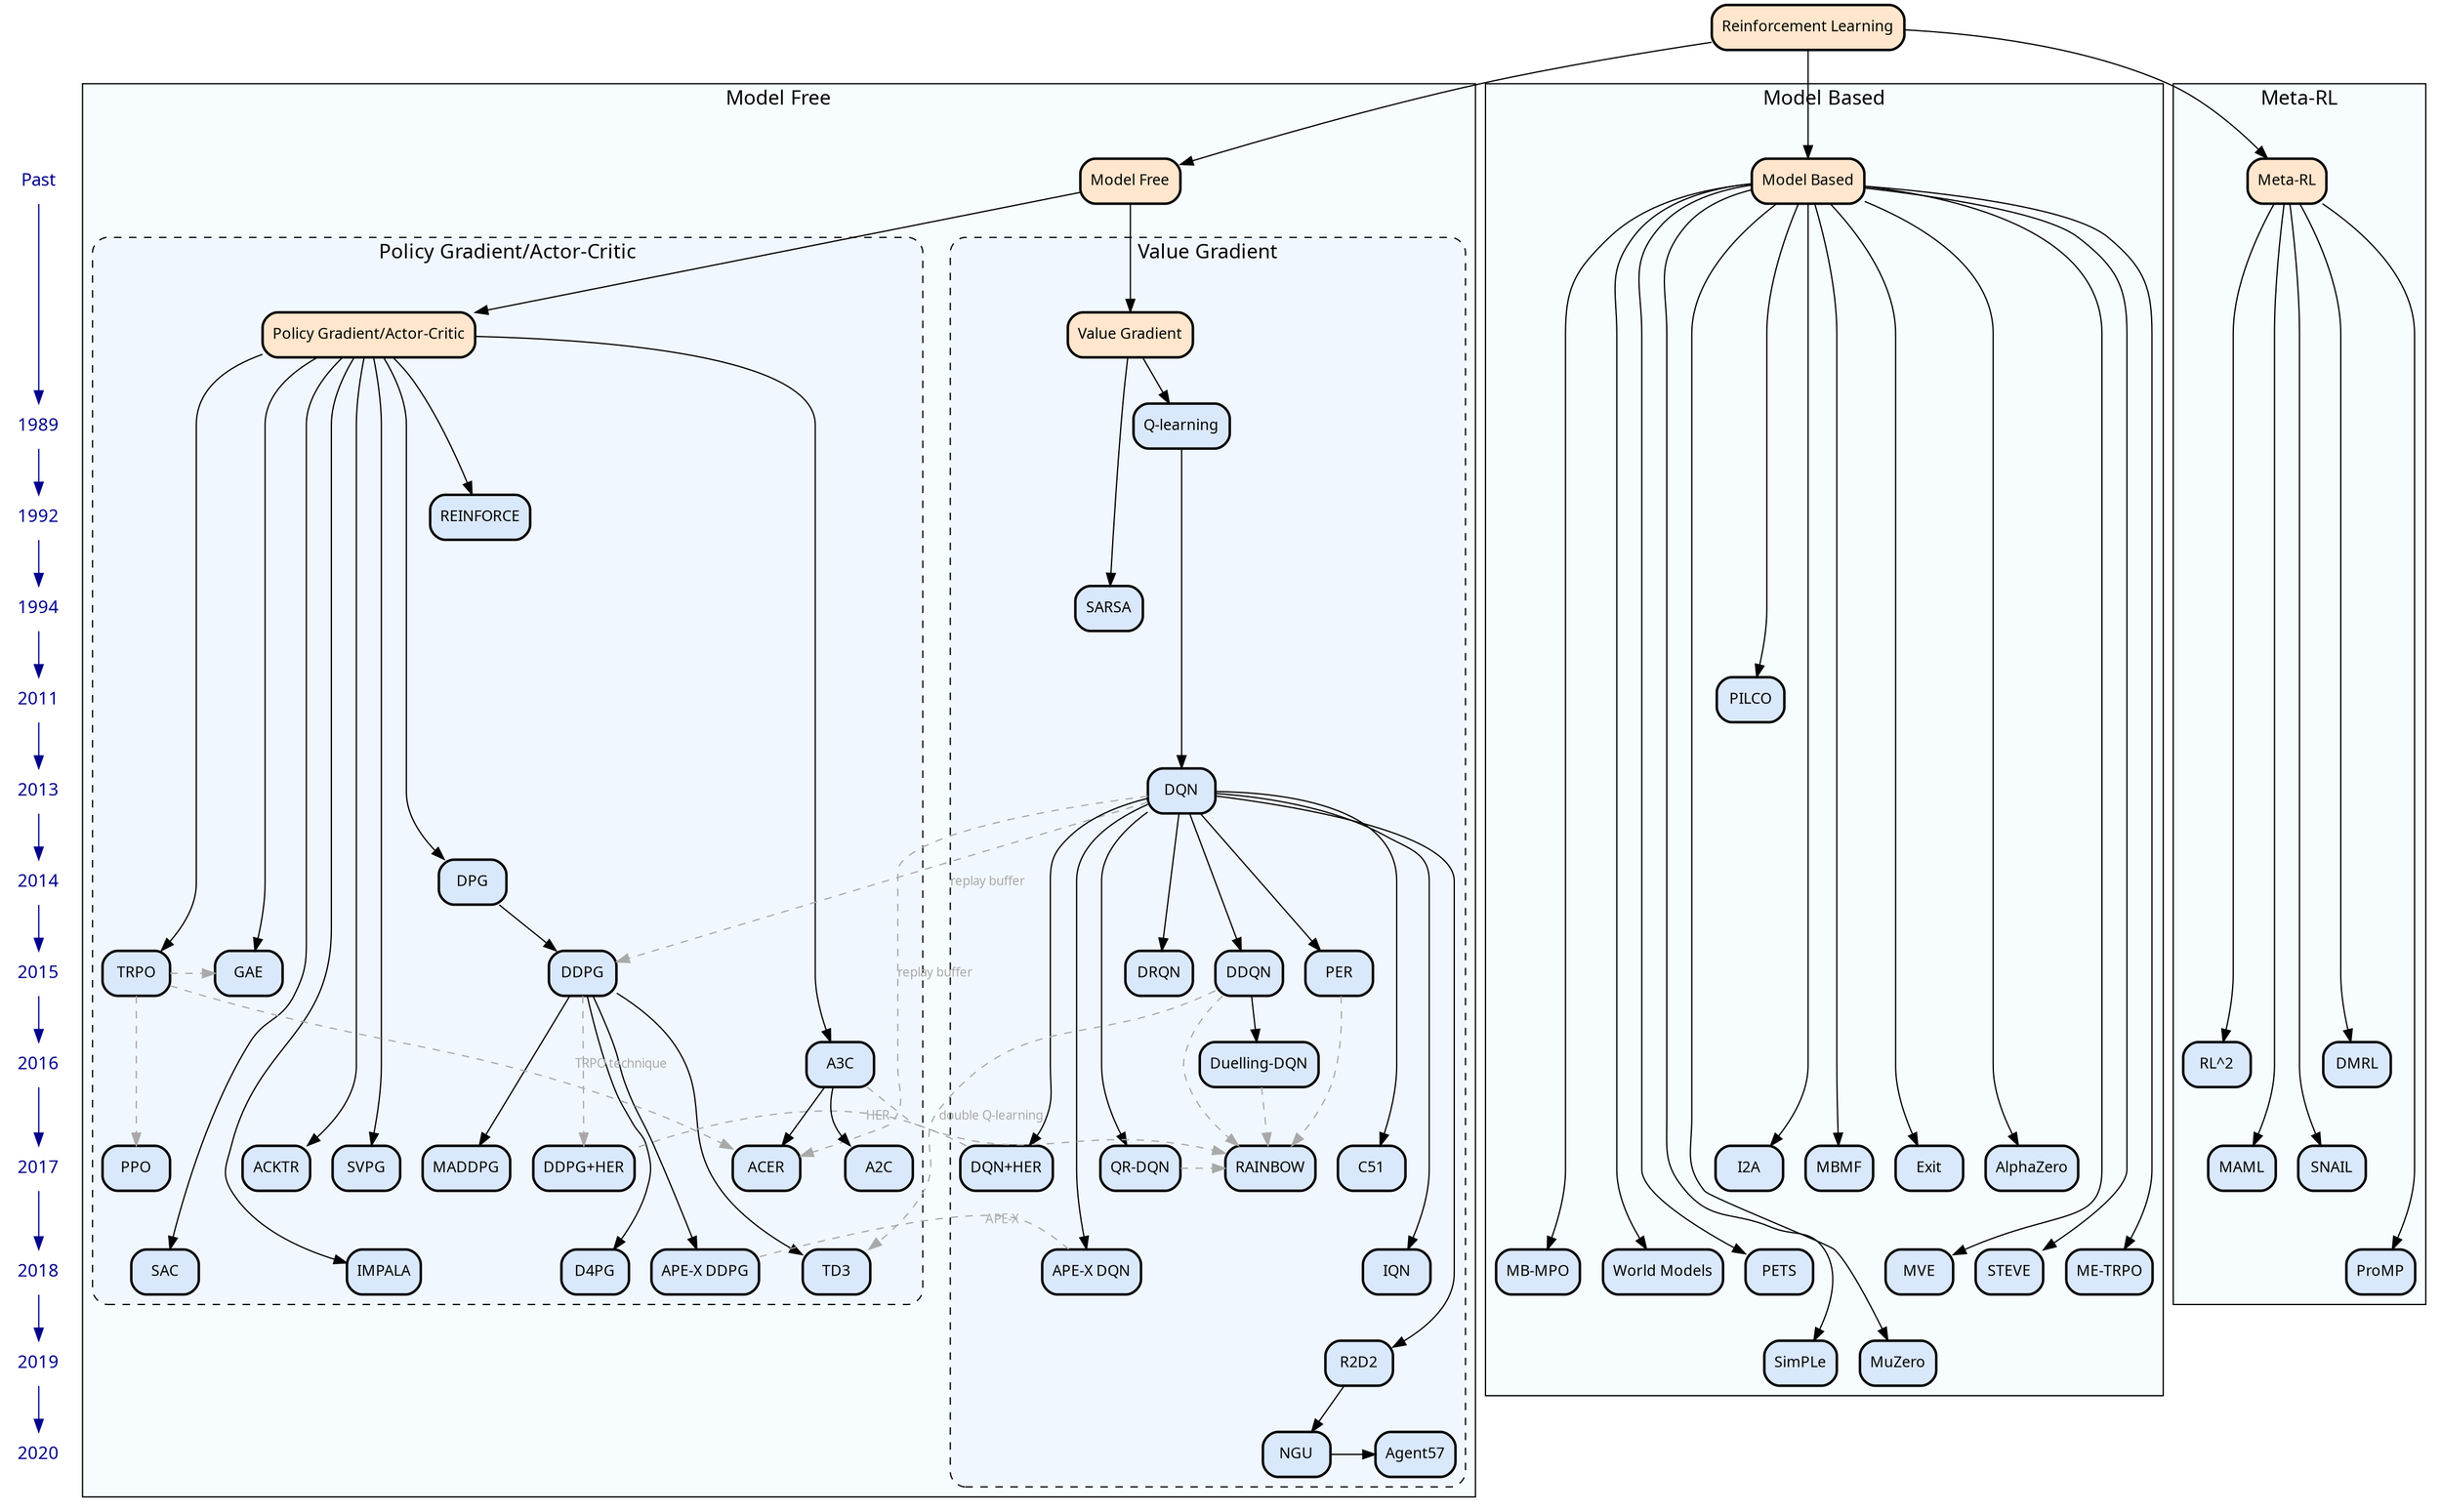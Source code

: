 digraph {
	compound=true
	rankdir=TB
	newrank=true
	subgraph timeline {
		Past [fontcolor=darkblue fontname="sans-serif" fontsize=14 group=timeline shape=plaintext]
		1989 [fontcolor=darkblue fontname="sans-serif" fontsize=14 group=timeline shape=plaintext]
		1992 [fontcolor=darkblue fontname="sans-serif" fontsize=14 group=timeline shape=plaintext]
		1994 [fontcolor=darkblue fontname="sans-serif" fontsize=14 group=timeline shape=plaintext]
		2011 [fontcolor=darkblue fontname="sans-serif" fontsize=14 group=timeline shape=plaintext]
		2013 [fontcolor=darkblue fontname="sans-serif" fontsize=14 group=timeline shape=plaintext]
		2014 [fontcolor=darkblue fontname="sans-serif" fontsize=14 group=timeline shape=plaintext]
		2015 [fontcolor=darkblue fontname="sans-serif" fontsize=14 group=timeline shape=plaintext]
		2016 [fontcolor=darkblue fontname="sans-serif" fontsize=14 group=timeline shape=plaintext]
		2017 [fontcolor=darkblue fontname="sans-serif" fontsize=14 group=timeline shape=plaintext]
		2018 [fontcolor=darkblue fontname="sans-serif" fontsize=14 group=timeline shape=plaintext]
		2019 [fontcolor=darkblue fontname="sans-serif" fontsize=14 group=timeline shape=plaintext]
		2020 [fontcolor=darkblue fontname="sans-serif" fontsize=14 group=timeline shape=plaintext]
		Past -> 1989 [color=darkblue]
		1989 -> 1992 [color=darkblue]
		1992 -> 1994 [color=darkblue]
		1994 -> 2011 [color=darkblue]
		2011 -> 2013 [color=darkblue]
		2013 -> 2014 [color=darkblue]
		2014 -> 2015 [color=darkblue]
		2015 -> 2016 [color=darkblue]
		2016 -> 2017 [color=darkblue]
		2017 -> 2018 [color=darkblue]
		2018 -> 2019 [color=darkblue]
		2019 -> 2020 [color=darkblue]
	}
	"Reinforcement Learning" [label="Reinforcement Learning" fillcolor="#ffe6cc" fontname="sans-serif" fontsize=12 shape=box style="rounded,bold,filled"]
	"Model Free" -> "Value Gradient" [fontcolor=black fontname="sans-serif" fontsize=10]
	"Model Free" -> "Policy Gradient/Actor-Critic" [fontcolor=black fontname="sans-serif" fontsize=10]
	DQN -> DDPG [label="replay buffer" color=darkgray constraint=false fontcolor=darkgray fontname="sans-serif" fontsize=10 style=dashed]
	DQN -> ACER [label="replay buffer" color=darkgray fontcolor=darkgray fontname="sans-serif" fontsize=10 style=dashed]
	DDQN -> TD3 [label="double Q-learning" color=darkgray fontcolor=darkgray fontname="sans-serif" fontsize=10 style=dashed]
	"DQN+HER" -> "DDPG+HER" [label=HER arrowhead=none color=darkgray constraint=false fontcolor=darkgray fontname="sans-serif" fontsize=10 style=dashed]
	"APE-X DQN" -> "APE-X DDPG" [label="APE-X" arrowhead=none color=darkgray constraint=false fontcolor=darkgray fontname="sans-serif" fontsize=10 style=dashed]
	A3C -> RAINBOW [color=darkgray fontcolor=darkgray fontname="sans-serif" fontsize=10 style=dashed]
	subgraph "clusterModel Free" {
		label="Model Free"
		color=black
		fontname="sans-serif"
		fontsize=16
		fillcolor="#f7fdff" style=filled
		"Model Free" [label="Model Free" fillcolor="#ffe6cc" fontname="sans-serif" fontsize=12 shape=box style="rounded,bold,filled" weight=10]
		subgraph "clusterValue Gradient" {
			label="Value Gradient"
			color=black
			fontname="sans-serif"
			fontsize=16
			fillcolor="#f1f7fe" style="rounded,dashed,filled"
			"Value Gradient" [label="Value Gradient" fillcolor="#ffe6cc" fontname="sans-serif" fontsize=12 shape=box style="rounded,bold,filled"]
			"Value Gradient" -> SARSA [fontcolor=black fontname="sans-serif" fontsize=10 style=solid]
			"Value Gradient" -> "Q-learning" [fontcolor=black fontname="sans-serif" fontsize=10 style=solid]
			SARSA [label=SARSA fillcolor="#dae8fc" fontname="sans-serif" fontsize=12 shape=box style="rounded,bold,filled"]
			"Q-learning" [label="Q-learning" fillcolor="#dae8fc" fontname="sans-serif" fontsize=12 shape=box style="rounded,bold,filled"]
			"Q-learning" -> DQN [fontcolor=black fontname="sans-serif" fontsize=10]
			DQN [label=DQN fillcolor="#dae8fc" fontname="sans-serif" fontsize=12 shape=box style="rounded,bold,filled"]
			DQN -> DRQN [fontcolor=black fontname="sans-serif" fontsize=10]
			DQN -> DDQN [fontcolor=black fontname="sans-serif" fontsize=10]
			DQN -> PER [fontcolor=black fontname="sans-serif" fontsize=10]
			DQN -> "QR-DQN" [fontcolor=black fontname="sans-serif" fontsize=10]
			DQN -> C51 [fontcolor=black fontname="sans-serif" fontsize=10]
			DQN -> "DQN+HER" [fontcolor=black fontname="sans-serif" fontsize=10]
			DQN -> IQN [fontcolor=black fontname="sans-serif" fontsize=10]
			DQN -> "APE-X DQN" [fontcolor=black fontname="sans-serif" fontsize=10]
			DQN -> R2D2 [fontcolor=black fontname="sans-serif" fontsize=10]
			DRQN [label=DRQN fillcolor="#dae8fc" fontname="sans-serif" fontsize=12 shape=box style="rounded,bold,filled"]
			DDQN [label=DDQN fillcolor="#dae8fc" fontname="sans-serif" fontsize=12 shape=box style="rounded,bold,filled"]
			DDQN -> "Duelling-DQN" [fontcolor=black fontname="sans-serif" fontsize=10]
			DDQN -> RAINBOW [color=darkgray fontcolor=darkgray fontname="sans-serif" fontsize=10 style=dashed]
			PER [label=PER fillcolor="#dae8fc" fontname="sans-serif" fontsize=12 shape=box style="rounded,bold,filled"]
			PER -> RAINBOW [color=darkgray fontcolor=darkgray fontname="sans-serif" fontsize=10 style=dashed]
			"Duelling-DQN" [label="Duelling-DQN" fillcolor="#dae8fc" fontname="sans-serif" fontsize=12 shape=box style="rounded,bold,filled"]
			"Duelling-DQN" -> RAINBOW [color=darkgray fontcolor=darkgray fontname="sans-serif" fontsize=10 style=dashed]
			"QR-DQN" [label="QR-DQN" fillcolor="#dae8fc" fontname="sans-serif" fontsize=12 shape=box style="rounded,bold,filled"]
			"QR-DQN" -> RAINBOW [color=darkgray fontcolor=darkgray fontname="sans-serif" fontsize=10 style=dashed]
			C51 [label=C51 fillcolor="#dae8fc" fontname="sans-serif" fontsize=12 shape=box style="rounded,bold,filled"]
			RAINBOW [label=RAINBOW fillcolor="#dae8fc" fontname="sans-serif" fontsize=12 shape=box style="rounded,bold,filled"]
			"DQN+HER" [label="DQN+HER" fillcolor="#dae8fc" fontname="sans-serif" fontsize=12 shape=box style="rounded,bold,filled"]
			IQN [label=IQN fillcolor="#dae8fc" fontname="sans-serif" fontsize=12 shape=box style="rounded,bold,filled"]
			"APE-X DQN" [label="APE-X DQN" fillcolor="#dae8fc" fontname="sans-serif" fontsize=12 shape=box style="rounded,bold,filled"]
			R2D2 [label=R2D2 fillcolor="#dae8fc" fontname="sans-serif" fontsize=12 shape=box style="rounded,bold,filled"]
			R2D2 -> NGU [fontcolor=black fontname="sans-serif" fontsize=10]
			NGU [label=NGU fillcolor="#dae8fc" fontname="sans-serif" fontsize=12 shape=box style="rounded,bold,filled"]
			NGU -> Agent57 [fontcolor=black fontname="sans-serif" fontsize=10]
			Agent57 [label=Agent57 fillcolor="#dae8fc" fontname="sans-serif" fontsize=12 shape=box style="rounded,bold,filled"]
		}
		subgraph "clusterPolicy Gradient/Actor-Critic" {
			label="Policy Gradient/Actor-Critic"
			color=black
			fontname="sans-serif"
			fontsize=16
			fillcolor="#f1f7fe" style="rounded,dashed,filled"
			"Policy Gradient/Actor-Critic" [label="Policy Gradient/Actor-Critic" fillcolor="#ffe6cc" fontname="sans-serif" fontsize=12 shape=box style="rounded,bold,filled"]
			"Policy Gradient/Actor-Critic" -> REINFORCE [fontcolor=black fontname="sans-serif" fontsize=10 style=solid]
			"Policy Gradient/Actor-Critic" -> DPG [fontcolor=black fontname="sans-serif" fontsize=10 style=solid]
			"Policy Gradient/Actor-Critic" -> TRPO [fontcolor=black fontname="sans-serif" fontsize=10 style=solid]
			"Policy Gradient/Actor-Critic" -> GAE [fontcolor=black fontname="sans-serif" fontsize=10 style=solid]
			"Policy Gradient/Actor-Critic" -> A3C [fontcolor=black fontname="sans-serif" fontsize=10 style=solid]
			"Policy Gradient/Actor-Critic" -> ACKTR [fontcolor=black fontname="sans-serif" fontsize=10 style=solid]
			"Policy Gradient/Actor-Critic" -> SVPG [fontcolor=black fontname="sans-serif" fontsize=10 style=solid]
			"Policy Gradient/Actor-Critic" -> SAC [fontcolor=black fontname="sans-serif" fontsize=10 style=solid]
			"Policy Gradient/Actor-Critic" -> IMPALA [fontcolor=black fontname="sans-serif" fontsize=10 style=solid]
			REINFORCE [label=REINFORCE fillcolor="#dae8fc" fontname="sans-serif" fontsize=12 shape=box style="rounded,bold,filled"]
			DPG [label=DPG fillcolor="#dae8fc" fontname="sans-serif" fontsize=12 shape=box style="rounded,bold,filled"]
			DPG -> DDPG [fontcolor=black fontname="sans-serif" fontsize=10]
			DDPG [label=DDPG fillcolor="#dae8fc" fontname="sans-serif" fontsize=12 shape=box style="rounded,bold,filled"]
			DDPG -> "DDPG+HER" [color=darkgray fontcolor=darkgray fontname="sans-serif" fontsize=10 style=dashed]
			DDPG -> MADDPG [fontcolor=black fontname="sans-serif" fontsize=10]
			DDPG -> D4PG [fontcolor=black fontname="sans-serif" fontsize=10]
			DDPG -> "APE-X DDPG" [fontcolor=black fontname="sans-serif" fontsize=10]
			DDPG -> TD3 [fontcolor=black fontname="sans-serif" fontsize=10]
			TRPO [label=TRPO fillcolor="#dae8fc" fontname="sans-serif" fontsize=12 shape=box style="rounded,bold,filled"]
			TRPO -> GAE [color=darkgray fontcolor=darkgray fontname="sans-serif" fontsize=10 style=dashed]
			TRPO -> ACER [label="TRPO technique" color=darkgray fontcolor=darkgray fontname="sans-serif" fontsize=10 style=dashed]
			TRPO -> PPO [color=darkgray fontcolor=darkgray fontname="sans-serif" fontsize=10 style=dashed]
			GAE [label=GAE fillcolor="#dae8fc" fontname="sans-serif" fontsize=12 shape=box style="rounded,bold,filled"]
			A3C [label=A3C fillcolor="#dae8fc" fontname="sans-serif" fontsize=12 shape=box style="rounded,bold,filled"]
			A3C -> A2C [fontcolor=black fontname="sans-serif" fontsize=10]
			A3C -> ACER [fontcolor=black fontname="sans-serif" fontsize=10]
			"DDPG+HER" [label="DDPG+HER" fillcolor="#dae8fc" fontname="sans-serif" fontsize=12 shape=box style="rounded,bold,filled"]
			MADDPG [label=MADDPG fillcolor="#dae8fc" fontname="sans-serif" fontsize=12 shape=box style="rounded,bold,filled"]
			A2C [label=A2C fillcolor="#dae8fc" fontname="sans-serif" fontsize=12 shape=box style="rounded,bold,filled"]
			A2C -> ACER [fontcolor=black fontname="sans-serif" fontsize=10 style=invis]
			A2C -> ACKTR [fontcolor=black fontname="sans-serif" fontsize=10 style=invis]
			A2C -> SVPG [fontcolor=black fontname="sans-serif" fontsize=10 style=invis]
			A2C -> IMPALA [fontcolor=black fontname="sans-serif" fontsize=10 style=invis]
			ACER [label=ACER fillcolor="#dae8fc" fontname="sans-serif" fontsize=12 shape=box style="rounded,bold,filled"]
			ACKTR [label=ACKTR fillcolor="#dae8fc" fontname="sans-serif" fontsize=12 shape=box style="rounded,bold,filled"]
			PPO [label=PPO fillcolor="#dae8fc" fontname="sans-serif" fontsize=12 shape=box style="rounded,bold,filled"]
			PPO -> SAC [fontcolor=black fontname="sans-serif" fontsize=10 style=invis]
			SVPG [label=SVPG fillcolor="#dae8fc" fontname="sans-serif" fontsize=12 shape=box style="rounded,bold,filled"]
			D4PG [label=D4PG fillcolor="#dae8fc" fontname="sans-serif" fontsize=12 shape=box style="rounded,bold,filled"]
			"APE-X DDPG" [label="APE-X DDPG" fillcolor="#dae8fc" fontname="sans-serif" fontsize=12 shape=box style="rounded,bold,filled"]
			SAC [label=SAC fillcolor="#dae8fc" fontname="sans-serif" fontsize=12 shape=box style="rounded,bold,filled"]
			TD3 [label=TD3 fillcolor="#dae8fc" fontname="sans-serif" fontsize=12 shape=box style="rounded,bold,filled"]
			IMPALA [label=IMPALA fillcolor="#dae8fc" fontname="sans-serif" fontsize=12 shape=box style="rounded,bold,filled"]
		}
	}
	subgraph "clusterModel Based" {
		label="Model Based"
		color=black
		fontname="sans-serif"
		fontsize=16
		fillcolor="#f7fdff" style=filled
		"Model Based" [label="Model Based" fillcolor="#ffe6cc" fontname="sans-serif" fontsize=12 shape=box style="rounded,bold,filled"]
		"Model Based" -> PILCO [fontcolor=black fontname="sans-serif" fontsize=10 style=solid]
		"Model Based" -> I2A [fontcolor=black fontname="sans-serif" fontsize=10 style=solid]
		"Model Based" -> MBMF [fontcolor=black fontname="sans-serif" fontsize=10 style=solid]
		"Model Based" -> Exit [fontcolor=black fontname="sans-serif" fontsize=10 style=solid]
		"Model Based" -> AlphaZero [fontcolor=black fontname="sans-serif" fontsize=10 style=solid]
		"Model Based" -> MVE [fontcolor=black fontname="sans-serif" fontsize=10 style=solid]
		"Model Based" -> STEVE [fontcolor=black fontname="sans-serif" fontsize=10 style=solid]
		"Model Based" -> "ME-TRPO" [fontcolor=black fontname="sans-serif" fontsize=10 style=solid]
		"Model Based" -> "MB-MPO" [fontcolor=black fontname="sans-serif" fontsize=10 style=solid]
		"Model Based" -> "World Models" [fontcolor=black fontname="sans-serif" fontsize=10 style=solid]
		"Model Based" -> PETS [fontcolor=black fontname="sans-serif" fontsize=10 style=solid]
		"Model Based" -> SimPLe [fontcolor=black fontname="sans-serif" fontsize=10 style=solid]
		"Model Based" -> MuZero [fontcolor=black fontname="sans-serif" fontsize=10 style=solid]
		PILCO [label=PILCO fillcolor="#dae8fc" fontname="sans-serif" fontsize=12 shape=box style="rounded,bold,filled"]
		I2A [label=I2A fillcolor="#dae8fc" fontname="sans-serif" fontsize=12 shape=box style="rounded,bold,filled"]
		MBMF [label=MBMF fillcolor="#dae8fc" fontname="sans-serif" fontsize=12 shape=box style="rounded,bold,filled"]
		Exit [label=Exit fillcolor="#dae8fc" fontname="sans-serif" fontsize=12 shape=box style="rounded,bold,filled"]
		AlphaZero [label=AlphaZero fillcolor="#dae8fc" fontname="sans-serif" fontsize=12 shape=box style="rounded,bold,filled"]
		MVE [label=MVE fillcolor="#dae8fc" fontname="sans-serif" fontsize=12 shape=box style="rounded,bold,filled"]
		STEVE [label=STEVE fillcolor="#dae8fc" fontname="sans-serif" fontsize=12 shape=box style="rounded,bold,filled"]
		"ME-TRPO" [label="ME-TRPO" fillcolor="#dae8fc" fontname="sans-serif" fontsize=12 shape=box style="rounded,bold,filled"]
		"MB-MPO" [label="MB-MPO" fillcolor="#dae8fc" fontname="sans-serif" fontsize=12 shape=box style="rounded,bold,filled"]
		"World Models" [label="World Models" fillcolor="#dae8fc" fontname="sans-serif" fontsize=12 shape=box style="rounded,bold,filled"]
		PETS [label=PETS fillcolor="#dae8fc" fontname="sans-serif" fontsize=12 shape=box style="rounded,bold,filled"]
		SimPLe [label=SimPLe fillcolor="#dae8fc" fontname="sans-serif" fontsize=12 shape=box style="rounded,bold,filled"]
		MuZero [label=MuZero fillcolor="#dae8fc" fontname="sans-serif" fontsize=12 shape=box style="rounded,bold,filled"]
	}
	subgraph "clusterMeta-RL" {
		label="Meta-RL"
		color=black
		fontname="sans-serif"
		fontsize=16
		fillcolor="#f7fdff" style=filled
		"Meta-RL" [label="Meta-RL" fillcolor="#ffe6cc" fontname="sans-serif" fontsize=12 shape=box style="rounded,bold,filled"]
		"Meta-RL" -> DMRL [fontcolor=black fontname="sans-serif" fontsize=10 style=solid]
		"Meta-RL" -> "RL^2" [fontcolor=black fontname="sans-serif" fontsize=10 style=solid]
		"Meta-RL" -> MAML [fontcolor=black fontname="sans-serif" fontsize=10 style=solid]
		"Meta-RL" -> SNAIL [fontcolor=black fontname="sans-serif" fontsize=10 style=solid]
		"Meta-RL" -> ProMP [fontcolor=black fontname="sans-serif" fontsize=10 style=solid]
		DMRL [label=DMRL fillcolor="#dae8fc" fontname="sans-serif" fontsize=12 shape=box style="rounded,bold,filled"]
		"RL^2" [label="RL^2" fillcolor="#dae8fc" fontname="sans-serif" fontsize=12 shape=box style="rounded,bold,filled"]
		MAML [label=MAML fillcolor="#dae8fc" fontname="sans-serif" fontsize=12 shape=box style="rounded,bold,filled"]
		SNAIL [label=SNAIL fillcolor="#dae8fc" fontname="sans-serif" fontsize=12 shape=box style="rounded,bold,filled"]
		ProMP [label=ProMP fillcolor="#dae8fc" fontname="sans-serif" fontsize=12 shape=box style="rounded,bold,filled"]
	}
	"Reinforcement Learning" -> "Model Free" [fontcolor=black fontname="sans-serif" fontsize=10]
	"Reinforcement Learning" -> "Model Based" [fontcolor=black fontname="sans-serif" fontsize=10]
	"Reinforcement Learning" -> "Meta-RL" [fontcolor=black fontname="sans-serif" fontsize=10]
	{
		rank=same
		1989
		"Q-learning"
	}
	{
		rank=same
		1992
		REINFORCE
	}
	{
		rank=same
		1994
		SARSA
	}
	{
		rank=same
		2011
		PILCO
	}
	{
		rank=same
		2013
		DQN
	}
	{
		rank=same
		2014
		DPG
	}
	{
		rank=same
		2015
		DRQN
		DDQN
		PER
		DDPG
		TRPO
		GAE
	}
	{
		rank=same
		2016
		"Duelling-DQN"
		A3C
		DMRL
		"RL^2"
	}
	{
		rank=same
		2017
		"QR-DQN"
		C51
		RAINBOW
		"DQN+HER"
		"DDPG+HER"
		MADDPG
		A2C
		ACER
		ACKTR
		PPO
		SVPG
		I2A
		MBMF
		Exit
		AlphaZero
		MAML
		SNAIL
	}
	{
		rank=same
		2018
		IQN
		"APE-X DQN"
		D4PG
		"APE-X DDPG"
		SAC
		TD3
		IMPALA
		MVE
		STEVE
		"ME-TRPO"
		"MB-MPO"
		"World Models"
		PETS
		ProMP
	}
	{
		rank=same
		2019
		R2D2
		SimPLe
		MuZero
	}
	{
		rank=same
		2020
		NGU
		Agent57
	}
	{
		rank=same
		Past
		"Model Free"
		"Model Based"
		"Meta-RL"
	}
	{
		rank=same
		"Value Gradient"
		"Policy Gradient/Actor-Critic"
	}
}
